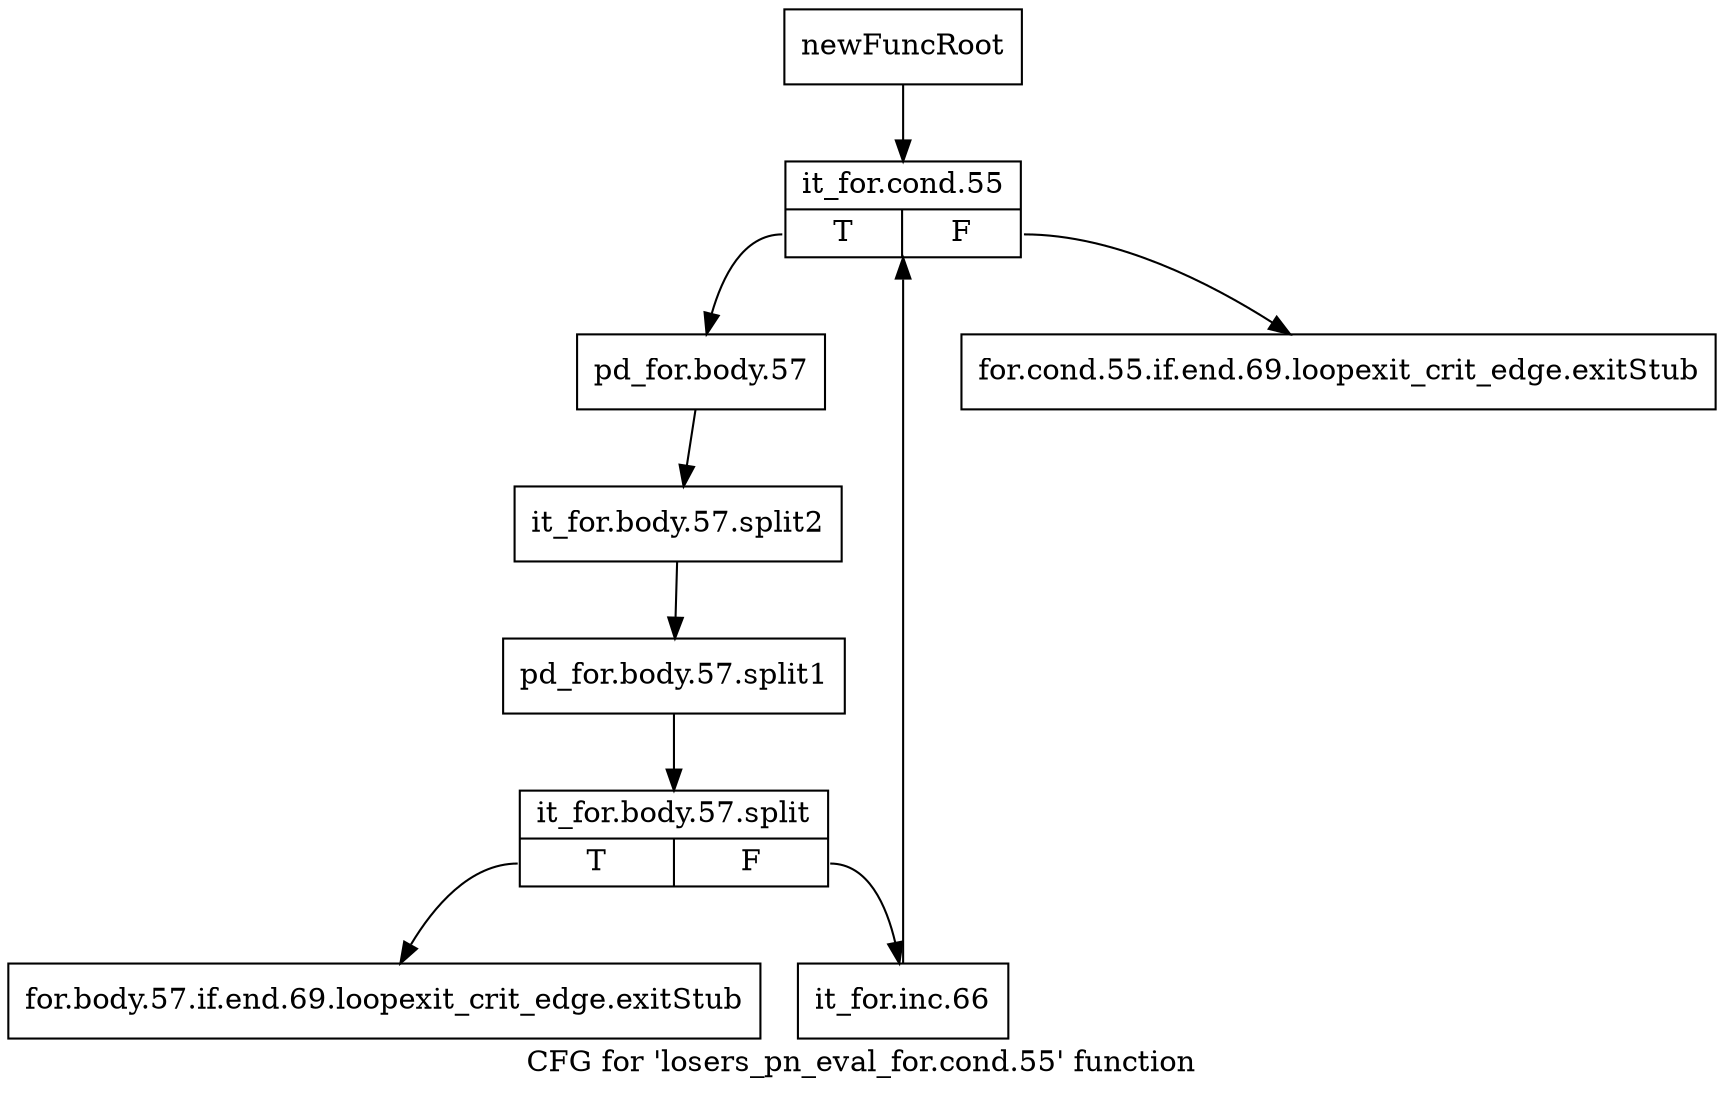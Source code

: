 digraph "CFG for 'losers_pn_eval_for.cond.55' function" {
	label="CFG for 'losers_pn_eval_for.cond.55' function";

	Node0x10b4560 [shape=record,label="{newFuncRoot}"];
	Node0x10b4560 -> Node0x10b4650;
	Node0x10b45b0 [shape=record,label="{for.cond.55.if.end.69.loopexit_crit_edge.exitStub}"];
	Node0x10b4600 [shape=record,label="{for.body.57.if.end.69.loopexit_crit_edge.exitStub}"];
	Node0x10b4650 [shape=record,label="{it_for.cond.55|{<s0>T|<s1>F}}"];
	Node0x10b4650:s0 -> Node0x10b46a0;
	Node0x10b4650:s1 -> Node0x10b45b0;
	Node0x10b46a0 [shape=record,label="{pd_for.body.57}"];
	Node0x10b46a0 -> Node0x146d3f0;
	Node0x146d3f0 [shape=record,label="{it_for.body.57.split2}"];
	Node0x146d3f0 -> Node0x1445190;
	Node0x1445190 [shape=record,label="{pd_for.body.57.split1}"];
	Node0x1445190 -> Node0x145bd00;
	Node0x145bd00 [shape=record,label="{it_for.body.57.split|{<s0>T|<s1>F}}"];
	Node0x145bd00:s0 -> Node0x10b4600;
	Node0x145bd00:s1 -> Node0x10b46f0;
	Node0x10b46f0 [shape=record,label="{it_for.inc.66}"];
	Node0x10b46f0 -> Node0x10b4650;
}
